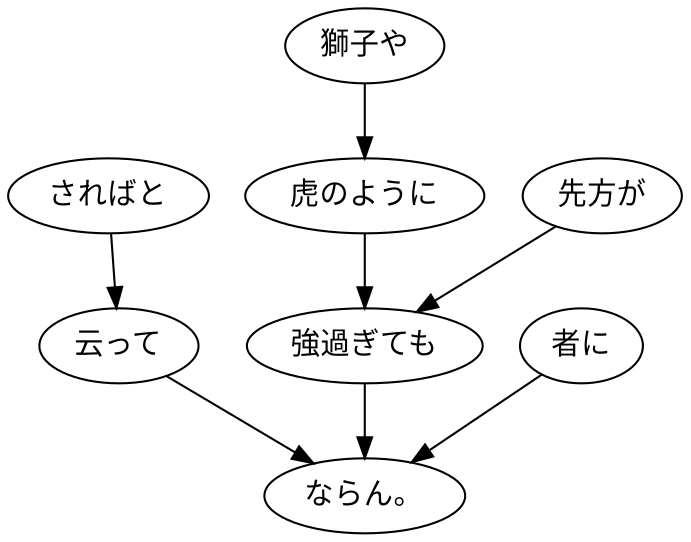 digraph graph4759 {
	node0 [label="さればと"];
	node1 [label="云って"];
	node2 [label="獅子や"];
	node3 [label="虎のように"];
	node4 [label="先方が"];
	node5 [label="強過ぎても"];
	node6 [label="者に"];
	node7 [label="ならん。"];
	node0 -> node1;
	node1 -> node7;
	node2 -> node3;
	node3 -> node5;
	node4 -> node5;
	node5 -> node7;
	node6 -> node7;
}
